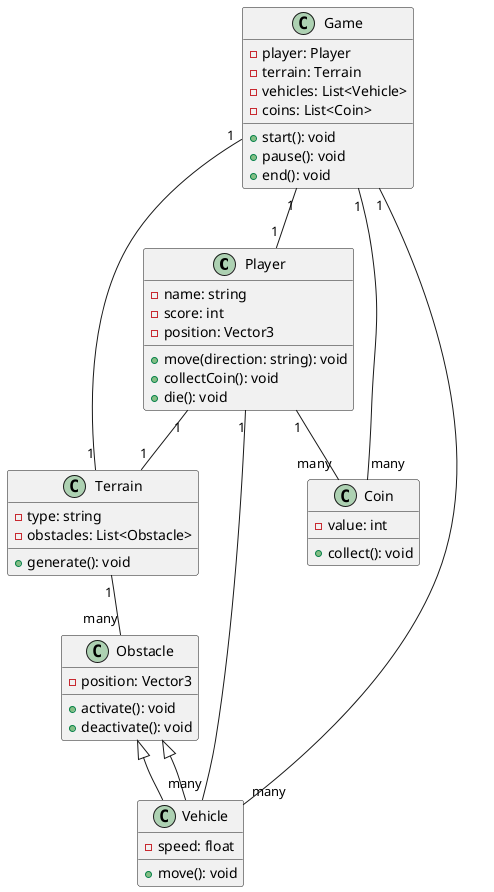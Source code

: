 @startuml
class Player {
    -name: string
    -score: int
    -position: Vector3
    +move(direction: string): void
    +collectCoin(): void
    +die(): void
}

class Terrain {
    -type: string
    -obstacles: List<Obstacle>
    +generate(): void
}

class Obstacle {
    -position: Vector3
    +activate(): void
    +deactivate(): void
}

class Vehicle extends Obstacle {
    -speed: float
    +move(): void
}

class Coin {
    -value: int
    +collect(): void
}

class Game {
    -player: Player
    -terrain: Terrain
    -vehicles: List<Vehicle>
    -coins: List<Coin>
    +start(): void
    +pause(): void
    +end(): void
}

Player "1" -- "1" Terrain
Player "1" -- "many" Coin
Player "1" -- "many" Vehicle
Terrain "1" -- "many" Obstacle
Obstacle <|-- Vehicle
Game "1" -- "1" Player
Game "1" -- "1" Terrain
Game "1" -- "many" Vehicle
Game "1" -- "many" Coin
@enduml

